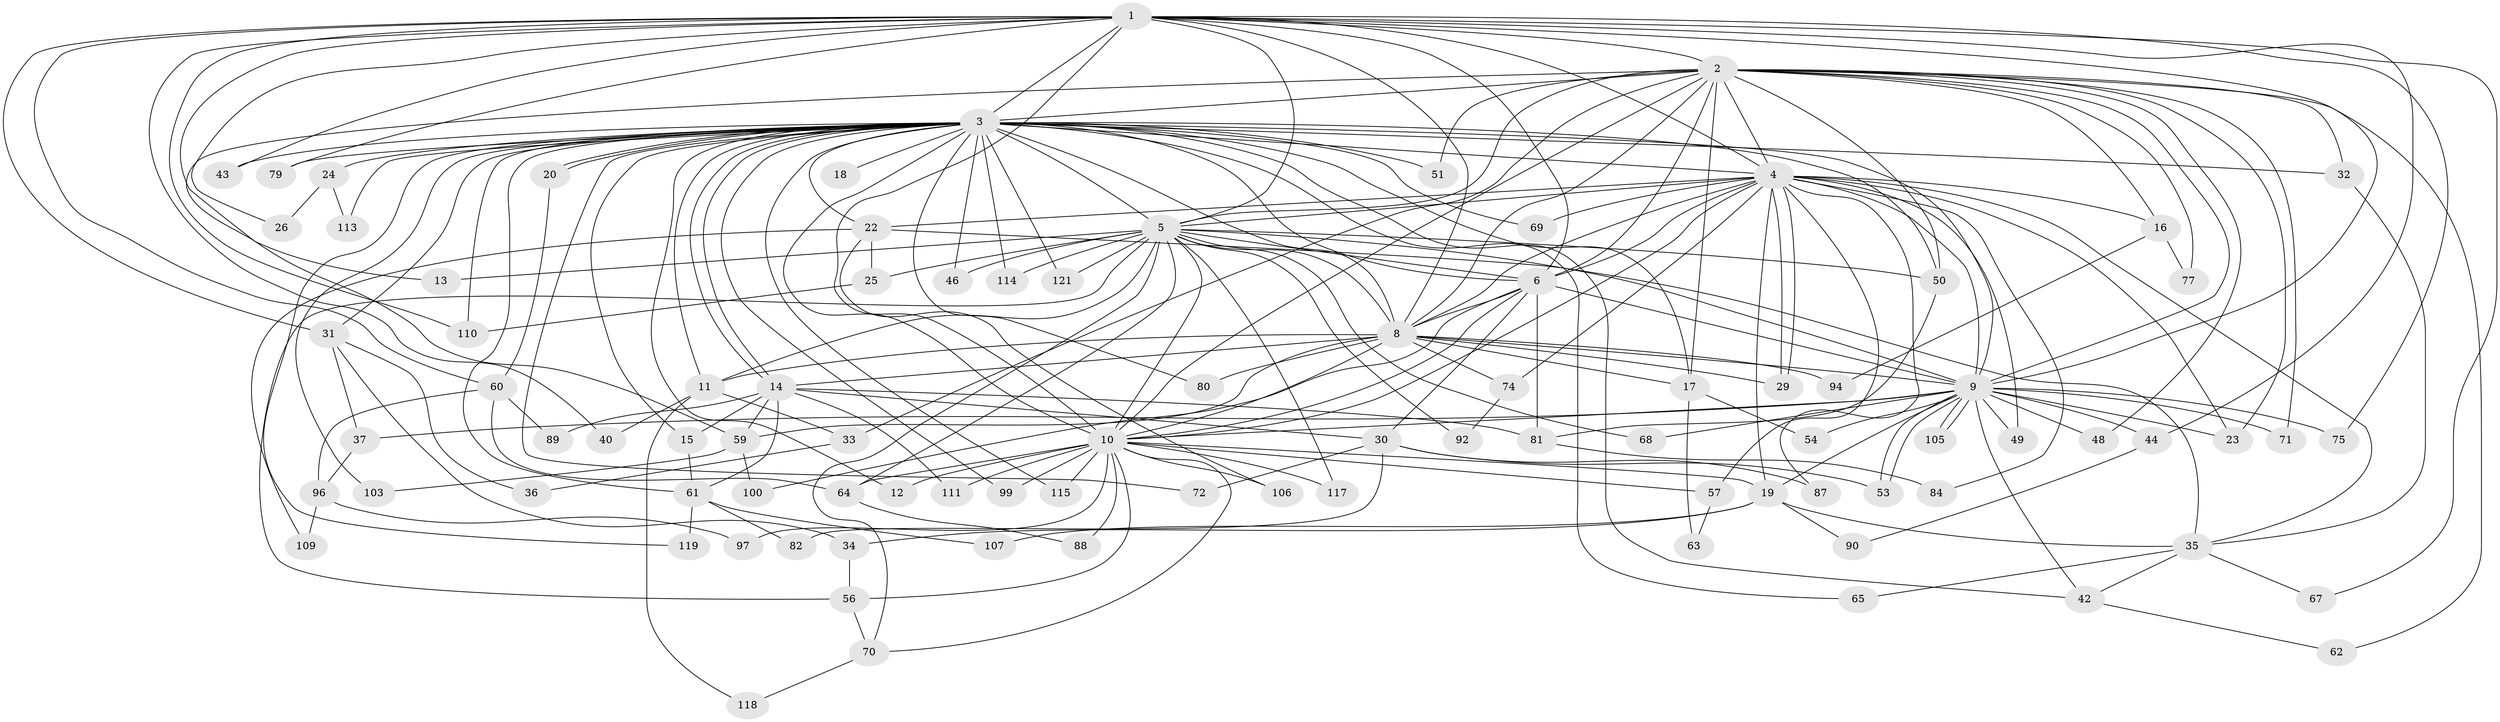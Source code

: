 // original degree distribution, {22: 0.024793388429752067, 32: 0.008264462809917356, 23: 0.008264462809917356, 14: 0.008264462809917356, 24: 0.008264462809917356, 16: 0.008264462809917356, 26: 0.008264462809917356, 20: 0.008264462809917356, 6: 0.03305785123966942, 2: 0.5537190082644629, 9: 0.008264462809917356, 3: 0.17355371900826447, 5: 0.01652892561983471, 7: 0.024793388429752067, 4: 0.10743801652892562}
// Generated by graph-tools (version 1.1) at 2025/41/03/06/25 10:41:36]
// undirected, 91 vertices, 216 edges
graph export_dot {
graph [start="1"]
  node [color=gray90,style=filled];
  1 [super="+102"];
  2 [super="+28"];
  3 [super="+7"];
  4 [super="+38"];
  5 [super="+66"];
  6 [super="+45"];
  8 [super="+47"];
  9 [super="+39"];
  10 [super="+21"];
  11 [super="+120"];
  12;
  13;
  14 [super="+41"];
  15;
  16 [super="+98"];
  17 [super="+27"];
  18;
  19 [super="+85"];
  20;
  22 [super="+116"];
  23 [super="+101"];
  24;
  25;
  26;
  29 [super="+91"];
  30 [super="+55"];
  31 [super="+108"];
  32;
  33;
  34;
  35 [super="+52"];
  36;
  37 [super="+58"];
  40;
  42 [super="+95"];
  43;
  44;
  46;
  48;
  49;
  50 [super="+104"];
  51;
  53;
  54;
  56 [super="+78"];
  57;
  59 [super="+83"];
  60;
  61 [super="+76"];
  62;
  63;
  64 [super="+93"];
  65;
  67;
  68;
  69;
  70 [super="+73"];
  71;
  72;
  74;
  75;
  77;
  79;
  80;
  81 [super="+86"];
  82;
  84;
  87;
  88;
  89;
  90;
  92;
  94;
  96;
  97;
  99;
  100;
  103;
  105;
  106;
  107;
  109;
  110 [super="+112"];
  111;
  113;
  114;
  115;
  117;
  118;
  119;
  121;
  1 -- 2;
  1 -- 3 [weight=2];
  1 -- 4;
  1 -- 5;
  1 -- 6;
  1 -- 8;
  1 -- 9;
  1 -- 10;
  1 -- 13;
  1 -- 26;
  1 -- 31;
  1 -- 40;
  1 -- 43;
  1 -- 44;
  1 -- 60;
  1 -- 67;
  1 -- 75;
  1 -- 79;
  1 -- 110;
  2 -- 3 [weight=2];
  2 -- 4;
  2 -- 5;
  2 -- 6 [weight=2];
  2 -- 8;
  2 -- 9;
  2 -- 10;
  2 -- 16 [weight=2];
  2 -- 23;
  2 -- 32;
  2 -- 48;
  2 -- 50;
  2 -- 51;
  2 -- 59;
  2 -- 62;
  2 -- 71;
  2 -- 77;
  2 -- 33;
  2 -- 17;
  3 -- 4 [weight=2];
  3 -- 5 [weight=2];
  3 -- 6 [weight=2];
  3 -- 8 [weight=2];
  3 -- 9 [weight=3];
  3 -- 10 [weight=2];
  3 -- 11;
  3 -- 14;
  3 -- 14;
  3 -- 15;
  3 -- 17 [weight=3];
  3 -- 20;
  3 -- 20;
  3 -- 22;
  3 -- 32;
  3 -- 43;
  3 -- 61;
  3 -- 65;
  3 -- 69;
  3 -- 72;
  3 -- 80;
  3 -- 103;
  3 -- 115;
  3 -- 119;
  3 -- 121;
  3 -- 12;
  3 -- 79;
  3 -- 18;
  3 -- 24;
  3 -- 31 [weight=2];
  3 -- 99;
  3 -- 42;
  3 -- 46;
  3 -- 113;
  3 -- 114;
  3 -- 51;
  3 -- 50;
  3 -- 110;
  4 -- 5;
  4 -- 6;
  4 -- 8;
  4 -- 9 [weight=2];
  4 -- 10;
  4 -- 16;
  4 -- 19;
  4 -- 22;
  4 -- 23;
  4 -- 29;
  4 -- 29;
  4 -- 35;
  4 -- 49;
  4 -- 57;
  4 -- 69;
  4 -- 74;
  4 -- 84;
  4 -- 87;
  5 -- 6 [weight=2];
  5 -- 8;
  5 -- 9;
  5 -- 10;
  5 -- 11;
  5 -- 13;
  5 -- 25;
  5 -- 46;
  5 -- 50;
  5 -- 56;
  5 -- 64;
  5 -- 68;
  5 -- 70;
  5 -- 92;
  5 -- 114;
  5 -- 117;
  5 -- 121;
  6 -- 8;
  6 -- 9;
  6 -- 10;
  6 -- 30;
  6 -- 81;
  6 -- 100;
  8 -- 9;
  8 -- 10;
  8 -- 59;
  8 -- 74;
  8 -- 94;
  8 -- 14;
  8 -- 29;
  8 -- 17;
  8 -- 80;
  8 -- 11;
  9 -- 10;
  9 -- 19;
  9 -- 37 [weight=2];
  9 -- 42;
  9 -- 44;
  9 -- 48;
  9 -- 49;
  9 -- 53;
  9 -- 53;
  9 -- 54;
  9 -- 68;
  9 -- 71;
  9 -- 75;
  9 -- 105;
  9 -- 105;
  9 -- 23;
  10 -- 12;
  10 -- 56;
  10 -- 57;
  10 -- 88;
  10 -- 97;
  10 -- 99;
  10 -- 106;
  10 -- 117;
  10 -- 64;
  10 -- 115;
  10 -- 19;
  10 -- 111;
  10 -- 70;
  11 -- 33;
  11 -- 40;
  11 -- 118;
  14 -- 15;
  14 -- 30;
  14 -- 61;
  14 -- 89;
  14 -- 111;
  14 -- 81;
  14 -- 59;
  15 -- 61;
  16 -- 77;
  16 -- 94;
  17 -- 54;
  17 -- 63;
  19 -- 34;
  19 -- 90;
  19 -- 107;
  19 -- 35;
  20 -- 60;
  22 -- 25;
  22 -- 106;
  22 -- 109;
  22 -- 35 [weight=2];
  24 -- 26;
  24 -- 113;
  25 -- 110;
  30 -- 87;
  30 -- 72;
  30 -- 82;
  30 -- 53;
  31 -- 34;
  31 -- 36;
  31 -- 37;
  32 -- 35;
  33 -- 36;
  34 -- 56;
  35 -- 65;
  35 -- 67;
  35 -- 42;
  37 -- 96;
  42 -- 62;
  44 -- 90;
  50 -- 81;
  56 -- 70;
  57 -- 63;
  59 -- 103;
  59 -- 100;
  60 -- 64;
  60 -- 89;
  60 -- 96;
  61 -- 82;
  61 -- 107;
  61 -- 119;
  64 -- 88;
  70 -- 118;
  74 -- 92;
  81 -- 84;
  96 -- 97;
  96 -- 109;
}
